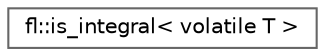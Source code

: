 digraph "Graphical Class Hierarchy"
{
 // INTERACTIVE_SVG=YES
 // LATEX_PDF_SIZE
  bgcolor="transparent";
  edge [fontname=Helvetica,fontsize=10,labelfontname=Helvetica,labelfontsize=10];
  node [fontname=Helvetica,fontsize=10,shape=box,height=0.2,width=0.4];
  rankdir="LR";
  Node0 [id="Node000000",label="fl::is_integral\< volatile T \>",height=0.2,width=0.4,color="grey40", fillcolor="white", style="filled",URL="$d3/d48/structfl_1_1is__integral_3_01volatile_01_t_01_4.html",tooltip=" "];
}
